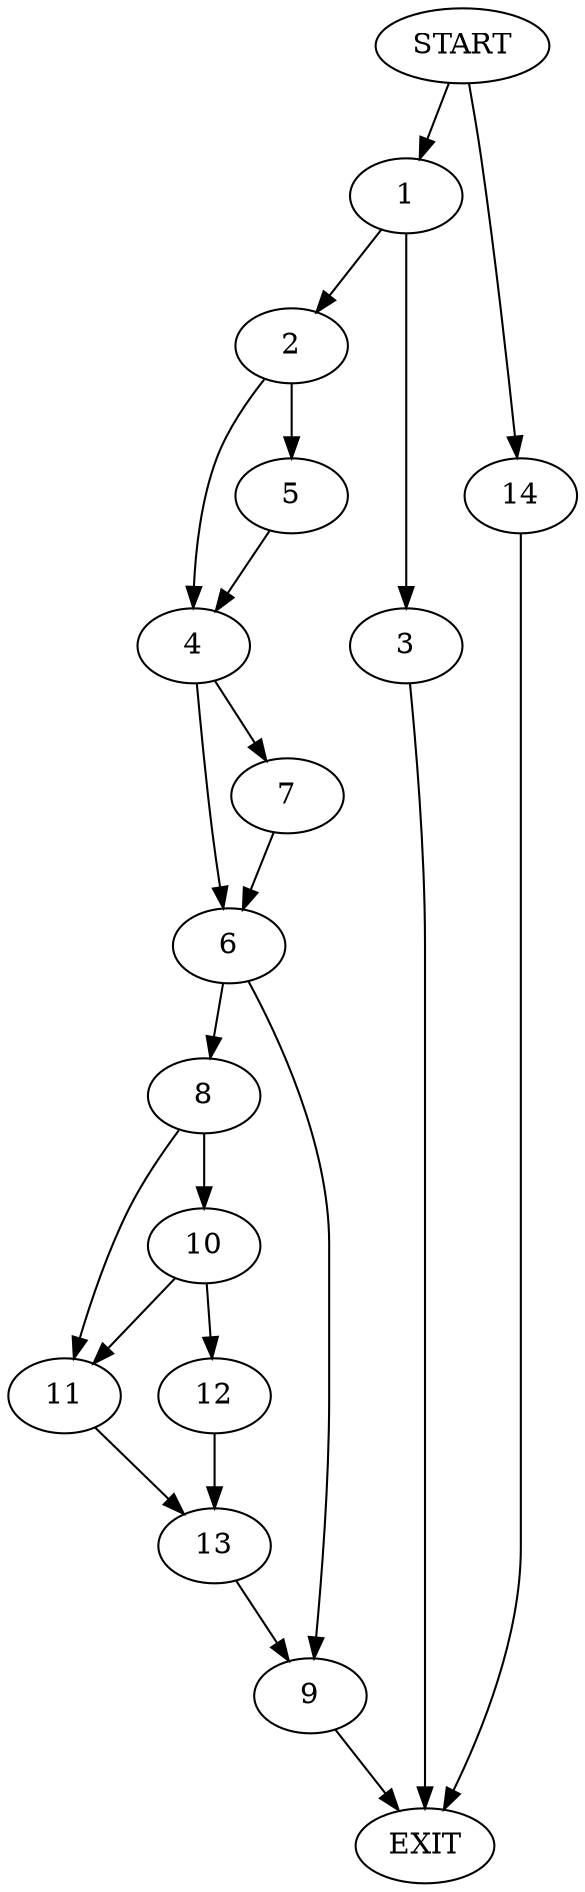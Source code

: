 digraph {
0 [label="START"]
15 [label="EXIT"]
0 -> 1
1 -> 2
1 -> 3
2 -> 4
2 -> 5
3 -> 15
5 -> 4
4 -> 6
4 -> 7
7 -> 6
6 -> 8
6 -> 9
9 -> 15
8 -> 10
8 -> 11
10 -> 11
10 -> 12
11 -> 13
12 -> 13
13 -> 9
0 -> 14
14 -> 15
}
